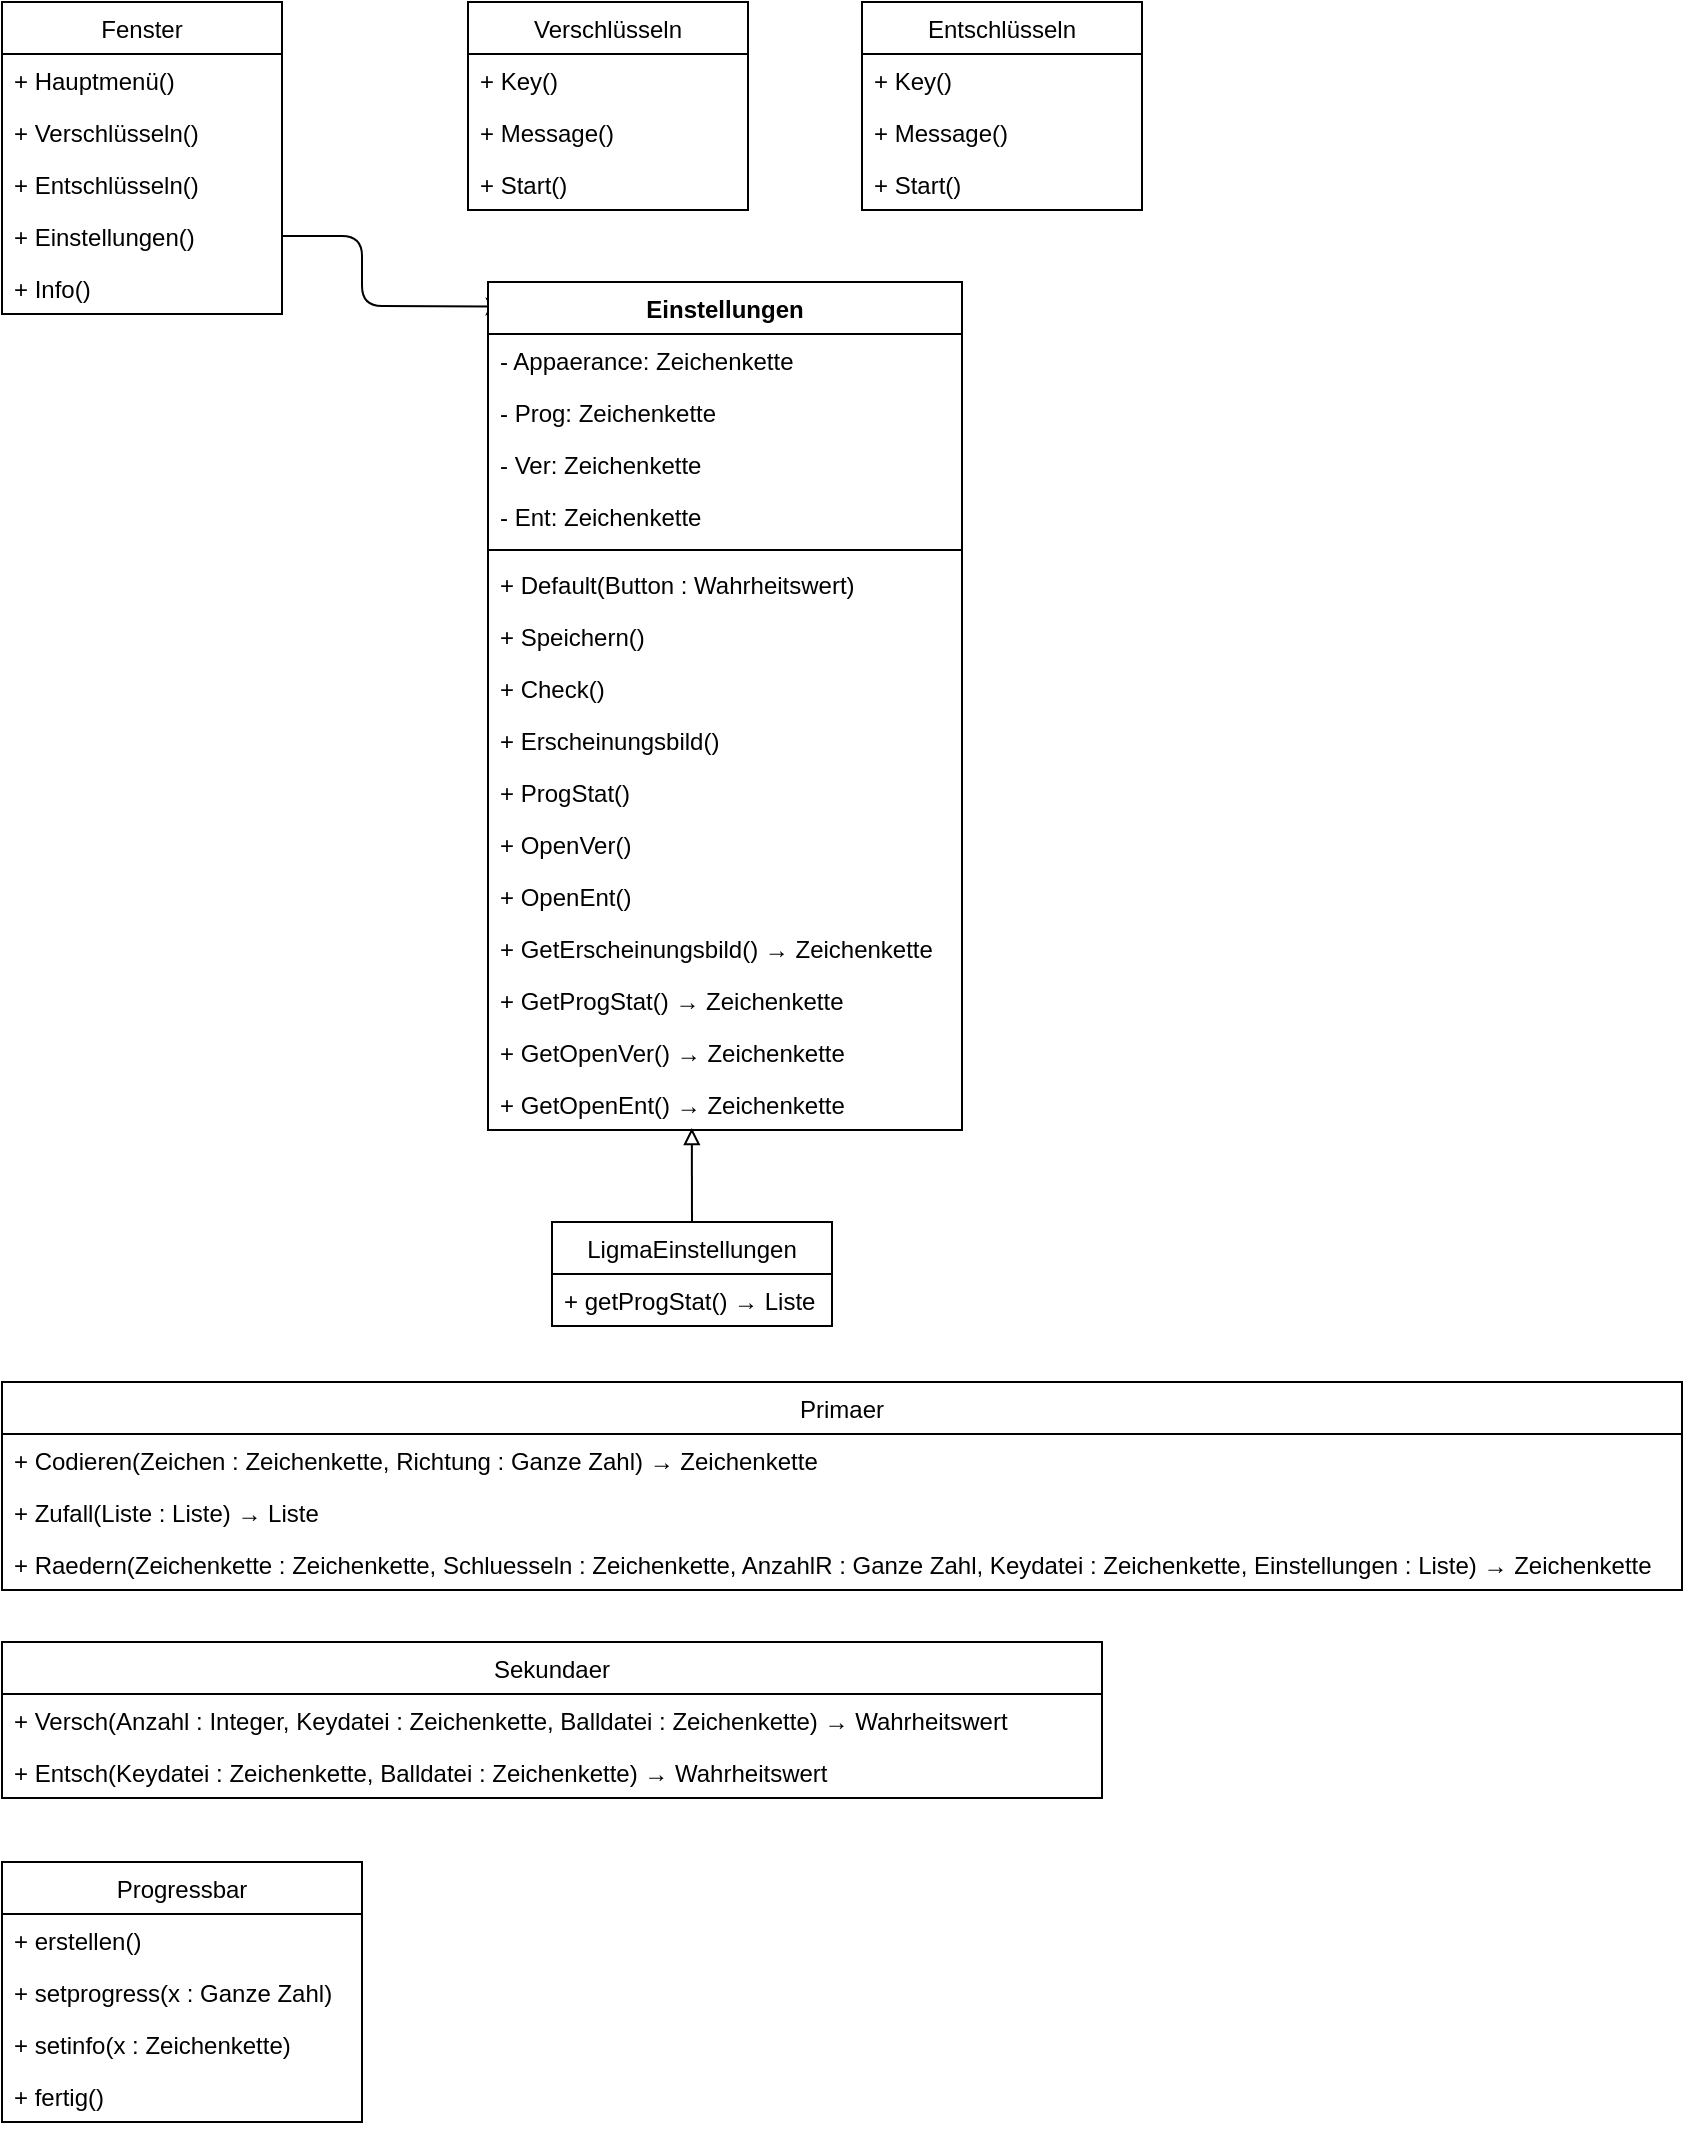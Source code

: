 <mxfile version="24.2.5" type="device">
  <diagram id="fs5gtP92zrj-OW9zUDLX" name="Seite-1">
    <mxGraphModel dx="1194" dy="853" grid="1" gridSize="10" guides="1" tooltips="1" connect="1" arrows="1" fold="1" page="1" pageScale="1" pageWidth="922" pageHeight="1169" math="0" shadow="0">
      <root>
        <mxCell id="0" />
        <mxCell id="1" parent="0" />
        <mxCell id="2" value="Fenster" style="swimlane;fontStyle=0;childLayout=stackLayout;horizontal=1;startSize=26;fillColor=none;horizontalStack=0;resizeParent=1;resizeParentMax=0;resizeLast=0;collapsible=1;marginBottom=0;" parent="1" vertex="1">
          <mxGeometry x="40" y="40" width="140" height="156" as="geometry" />
        </mxCell>
        <mxCell id="3" value="+ Hauptmenü()" style="text;strokeColor=none;fillColor=none;align=left;verticalAlign=top;spacingLeft=4;spacingRight=4;overflow=hidden;rotatable=0;points=[[0,0.5],[1,0.5]];portConstraint=eastwest;" parent="2" vertex="1">
          <mxGeometry y="26" width="140" height="26" as="geometry" />
        </mxCell>
        <mxCell id="4" value="+ Verschlüsseln()" style="text;strokeColor=none;fillColor=none;align=left;verticalAlign=top;spacingLeft=4;spacingRight=4;overflow=hidden;rotatable=0;points=[[0,0.5],[1,0.5]];portConstraint=eastwest;" parent="2" vertex="1">
          <mxGeometry y="52" width="140" height="26" as="geometry" />
        </mxCell>
        <mxCell id="5" value="+ Entschlüsseln()" style="text;strokeColor=none;fillColor=none;align=left;verticalAlign=top;spacingLeft=4;spacingRight=4;overflow=hidden;rotatable=0;points=[[0,0.5],[1,0.5]];portConstraint=eastwest;" parent="2" vertex="1">
          <mxGeometry y="78" width="140" height="26" as="geometry" />
        </mxCell>
        <mxCell id="6" value="+ Einstellungen()" style="text;strokeColor=none;fillColor=none;align=left;verticalAlign=top;spacingLeft=4;spacingRight=4;overflow=hidden;rotatable=0;points=[[0,0.5],[1,0.5]];portConstraint=eastwest;" parent="2" vertex="1">
          <mxGeometry y="104" width="140" height="26" as="geometry" />
        </mxCell>
        <mxCell id="7" value="+ Info()" style="text;strokeColor=none;fillColor=none;align=left;verticalAlign=top;spacingLeft=4;spacingRight=4;overflow=hidden;rotatable=0;points=[[0,0.5],[1,0.5]];portConstraint=eastwest;" parent="2" vertex="1">
          <mxGeometry y="130" width="140" height="26" as="geometry" />
        </mxCell>
        <mxCell id="19" value="Verschlüsseln" style="swimlane;fontStyle=0;childLayout=stackLayout;horizontal=1;startSize=26;fillColor=none;horizontalStack=0;resizeParent=1;resizeParentMax=0;resizeLast=0;collapsible=1;marginBottom=0;" parent="1" vertex="1">
          <mxGeometry x="273" y="40" width="140" height="104" as="geometry" />
        </mxCell>
        <mxCell id="20" value="+ Key()" style="text;strokeColor=none;fillColor=none;align=left;verticalAlign=top;spacingLeft=4;spacingRight=4;overflow=hidden;rotatable=0;points=[[0,0.5],[1,0.5]];portConstraint=eastwest;" parent="19" vertex="1">
          <mxGeometry y="26" width="140" height="26" as="geometry" />
        </mxCell>
        <mxCell id="21" value="+ Message()" style="text;strokeColor=none;fillColor=none;align=left;verticalAlign=top;spacingLeft=4;spacingRight=4;overflow=hidden;rotatable=0;points=[[0,0.5],[1,0.5]];portConstraint=eastwest;" parent="19" vertex="1">
          <mxGeometry y="52" width="140" height="26" as="geometry" />
        </mxCell>
        <mxCell id="22" value="+ Start()" style="text;strokeColor=none;fillColor=none;align=left;verticalAlign=top;spacingLeft=4;spacingRight=4;overflow=hidden;rotatable=0;points=[[0,0.5],[1,0.5]];portConstraint=eastwest;" parent="19" vertex="1">
          <mxGeometry y="78" width="140" height="26" as="geometry" />
        </mxCell>
        <mxCell id="28" value="Entschlüsseln" style="swimlane;fontStyle=0;childLayout=stackLayout;horizontal=1;startSize=26;fillColor=none;horizontalStack=0;resizeParent=1;resizeParentMax=0;resizeLast=0;collapsible=1;marginBottom=0;" parent="1" vertex="1">
          <mxGeometry x="470" y="40" width="140" height="104" as="geometry" />
        </mxCell>
        <mxCell id="29" value="+ Key()" style="text;strokeColor=none;fillColor=none;align=left;verticalAlign=top;spacingLeft=4;spacingRight=4;overflow=hidden;rotatable=0;points=[[0,0.5],[1,0.5]];portConstraint=eastwest;" parent="28" vertex="1">
          <mxGeometry y="26" width="140" height="26" as="geometry" />
        </mxCell>
        <mxCell id="30" value="+ Message()" style="text;strokeColor=none;fillColor=none;align=left;verticalAlign=top;spacingLeft=4;spacingRight=4;overflow=hidden;rotatable=0;points=[[0,0.5],[1,0.5]];portConstraint=eastwest;" parent="28" vertex="1">
          <mxGeometry y="52" width="140" height="26" as="geometry" />
        </mxCell>
        <mxCell id="31" value="+ Start()" style="text;strokeColor=none;fillColor=none;align=left;verticalAlign=top;spacingLeft=4;spacingRight=4;overflow=hidden;rotatable=0;points=[[0,0.5],[1,0.5]];portConstraint=eastwest;" parent="28" vertex="1">
          <mxGeometry y="78" width="140" height="26" as="geometry" />
        </mxCell>
        <mxCell id="33" style="edgeStyle=none;html=1;exitX=1;exitY=0.5;exitDx=0;exitDy=0;entryX=0.033;entryY=0.029;entryDx=0;entryDy=0;entryPerimeter=0;" parent="1" source="6" target="34" edge="1">
          <mxGeometry relative="1" as="geometry">
            <mxPoint x="280" y="266" as="targetPoint" />
            <Array as="points">
              <mxPoint x="220" y="157" />
              <mxPoint x="220" y="192" />
            </Array>
          </mxGeometry>
        </mxCell>
        <mxCell id="34" value="Einstellungen" style="swimlane;fontStyle=1;align=center;verticalAlign=top;childLayout=stackLayout;horizontal=1;startSize=26;horizontalStack=0;resizeParent=1;resizeParentMax=0;resizeLast=0;collapsible=1;marginBottom=0;" parent="1" vertex="1">
          <mxGeometry x="283" y="180" width="237" height="424" as="geometry" />
        </mxCell>
        <mxCell id="38" value="- Appaerance: Zeichenkette" style="text;strokeColor=none;fillColor=none;align=left;verticalAlign=top;spacingLeft=4;spacingRight=4;overflow=hidden;rotatable=0;points=[[0,0.5],[1,0.5]];portConstraint=eastwest;" parent="34" vertex="1">
          <mxGeometry y="26" width="237" height="26" as="geometry" />
        </mxCell>
        <mxCell id="35" value="- Prog: Zeichenkette" style="text;strokeColor=none;fillColor=none;align=left;verticalAlign=top;spacingLeft=4;spacingRight=4;overflow=hidden;rotatable=0;points=[[0,0.5],[1,0.5]];portConstraint=eastwest;" parent="34" vertex="1">
          <mxGeometry y="52" width="237" height="26" as="geometry" />
        </mxCell>
        <mxCell id="39" value="- Ver: Zeichenkette" style="text;strokeColor=none;fillColor=none;align=left;verticalAlign=top;spacingLeft=4;spacingRight=4;overflow=hidden;rotatable=0;points=[[0,0.5],[1,0.5]];portConstraint=eastwest;" parent="34" vertex="1">
          <mxGeometry y="78" width="237" height="26" as="geometry" />
        </mxCell>
        <mxCell id="40" value="- Ent: Zeichenkette" style="text;strokeColor=none;fillColor=none;align=left;verticalAlign=top;spacingLeft=4;spacingRight=4;overflow=hidden;rotatable=0;points=[[0,0.5],[1,0.5]];portConstraint=eastwest;" parent="34" vertex="1">
          <mxGeometry y="104" width="237" height="26" as="geometry" />
        </mxCell>
        <mxCell id="36" value="" style="line;strokeWidth=1;fillColor=none;align=left;verticalAlign=middle;spacingTop=-1;spacingLeft=3;spacingRight=3;rotatable=0;labelPosition=right;points=[];portConstraint=eastwest;strokeColor=inherit;" parent="34" vertex="1">
          <mxGeometry y="130" width="237" height="8" as="geometry" />
        </mxCell>
        <mxCell id="9" value="+ Default(Button : Wahrheitswert)" style="text;strokeColor=none;fillColor=none;align=left;verticalAlign=top;spacingLeft=4;spacingRight=4;overflow=hidden;rotatable=0;points=[[0,0.5],[1,0.5]];portConstraint=eastwest;" parent="34" vertex="1">
          <mxGeometry y="138" width="237" height="26" as="geometry" />
        </mxCell>
        <mxCell id="11" value="+ Speichern()" style="text;strokeColor=none;fillColor=none;align=left;verticalAlign=top;spacingLeft=4;spacingRight=4;overflow=hidden;rotatable=0;points=[[0,0.5],[1,0.5]];portConstraint=eastwest;" parent="34" vertex="1">
          <mxGeometry y="164" width="237" height="26" as="geometry" />
        </mxCell>
        <mxCell id="12" value="+ Check()" style="text;strokeColor=none;fillColor=none;align=left;verticalAlign=top;spacingLeft=4;spacingRight=4;overflow=hidden;rotatable=0;points=[[0,0.5],[1,0.5]];portConstraint=eastwest;" parent="34" vertex="1">
          <mxGeometry y="190" width="237" height="26" as="geometry" />
        </mxCell>
        <mxCell id="13" value="+ Erscheinungsbild()" style="text;strokeColor=none;fillColor=none;align=left;verticalAlign=top;spacingLeft=4;spacingRight=4;overflow=hidden;rotatable=0;points=[[0,0.5],[1,0.5]];portConstraint=eastwest;" parent="34" vertex="1">
          <mxGeometry y="216" width="237" height="26" as="geometry" />
        </mxCell>
        <mxCell id="14" value="+ ProgStat()" style="text;strokeColor=none;fillColor=none;align=left;verticalAlign=top;spacingLeft=4;spacingRight=4;overflow=hidden;rotatable=0;points=[[0,0.5],[1,0.5]];portConstraint=eastwest;" parent="34" vertex="1">
          <mxGeometry y="242" width="237" height="26" as="geometry" />
        </mxCell>
        <mxCell id="15" value="+ OpenVer()" style="text;strokeColor=none;fillColor=none;align=left;verticalAlign=top;spacingLeft=4;spacingRight=4;overflow=hidden;rotatable=0;points=[[0,0.5],[1,0.5]];portConstraint=eastwest;" parent="34" vertex="1">
          <mxGeometry y="268" width="237" height="26" as="geometry" />
        </mxCell>
        <mxCell id="16" value="+ OpenEnt()" style="text;strokeColor=none;fillColor=none;align=left;verticalAlign=top;spacingLeft=4;spacingRight=4;overflow=hidden;rotatable=0;points=[[0,0.5],[1,0.5]];portConstraint=eastwest;" parent="34" vertex="1">
          <mxGeometry y="294" width="237" height="26" as="geometry" />
        </mxCell>
        <mxCell id="A8qvJ3Gyl2uDVsZ4zwVa-71" value="+ GetErscheinungsbild() → Zeichenkette" style="text;strokeColor=none;fillColor=none;align=left;verticalAlign=top;spacingLeft=4;spacingRight=4;overflow=hidden;rotatable=0;points=[[0,0.5],[1,0.5]];portConstraint=eastwest;" parent="34" vertex="1">
          <mxGeometry y="320" width="237" height="26" as="geometry" />
        </mxCell>
        <mxCell id="A8qvJ3Gyl2uDVsZ4zwVa-72" value="+ GetProgStat() → Zeichenkette" style="text;strokeColor=none;fillColor=none;align=left;verticalAlign=top;spacingLeft=4;spacingRight=4;overflow=hidden;rotatable=0;points=[[0,0.5],[1,0.5]];portConstraint=eastwest;" parent="34" vertex="1">
          <mxGeometry y="346" width="237" height="26" as="geometry" />
        </mxCell>
        <mxCell id="A8qvJ3Gyl2uDVsZ4zwVa-73" value="+ GetOpenVer() → Zeichenkette" style="text;strokeColor=none;fillColor=none;align=left;verticalAlign=top;spacingLeft=4;spacingRight=4;overflow=hidden;rotatable=0;points=[[0,0.5],[1,0.5]];portConstraint=eastwest;" parent="34" vertex="1">
          <mxGeometry y="372" width="237" height="26" as="geometry" />
        </mxCell>
        <mxCell id="A8qvJ3Gyl2uDVsZ4zwVa-74" value="+ GetOpenEnt() → Zeichenkette" style="text;strokeColor=none;fillColor=none;align=left;verticalAlign=top;spacingLeft=4;spacingRight=4;overflow=hidden;rotatable=0;points=[[0,0.5],[1,0.5]];portConstraint=eastwest;" parent="34" vertex="1">
          <mxGeometry y="398" width="237" height="26" as="geometry" />
        </mxCell>
        <mxCell id="45" style="edgeStyle=none;html=1;exitX=0.5;exitY=0;exitDx=0;exitDy=0;endArrow=block;endFill=0;entryX=0.43;entryY=0.962;entryDx=0;entryDy=0;entryPerimeter=0;" parent="1" source="41" target="A8qvJ3Gyl2uDVsZ4zwVa-74" edge="1">
          <mxGeometry relative="1" as="geometry">
            <mxPoint x="380" y="580" as="targetPoint" />
          </mxGeometry>
        </mxCell>
        <mxCell id="41" value="LigmaEinstellungen" style="swimlane;fontStyle=0;childLayout=stackLayout;horizontal=1;startSize=26;fillColor=none;horizontalStack=0;resizeParent=1;resizeParentMax=0;resizeLast=0;collapsible=1;marginBottom=0;" parent="1" vertex="1">
          <mxGeometry x="315" y="650" width="140" height="52" as="geometry" />
        </mxCell>
        <mxCell id="42" value="+ getProgStat() → Liste" style="text;strokeColor=none;fillColor=none;align=left;verticalAlign=top;spacingLeft=4;spacingRight=4;overflow=hidden;rotatable=0;points=[[0,0.5],[1,0.5]];portConstraint=eastwest;" parent="41" vertex="1">
          <mxGeometry y="26" width="140" height="26" as="geometry" />
        </mxCell>
        <mxCell id="58" value="Primaer" style="swimlane;fontStyle=0;childLayout=stackLayout;horizontal=1;startSize=26;fillColor=none;horizontalStack=0;resizeParent=1;resizeParentMax=0;resizeLast=0;collapsible=1;marginBottom=0;" parent="1" vertex="1">
          <mxGeometry x="40" y="730" width="840" height="104" as="geometry" />
        </mxCell>
        <mxCell id="59" value="+ Codieren(Zeichen : Zeichenkette, Richtung : Ganze Zahl) → Zeichenkette" style="text;strokeColor=none;fillColor=none;align=left;verticalAlign=top;spacingLeft=4;spacingRight=4;overflow=hidden;rotatable=0;points=[[0,0.5],[1,0.5]];portConstraint=eastwest;" parent="58" vertex="1">
          <mxGeometry y="26" width="840" height="26" as="geometry" />
        </mxCell>
        <mxCell id="60" value="+ Zufall(Liste : Liste) → Liste" style="text;strokeColor=none;fillColor=none;align=left;verticalAlign=top;spacingLeft=4;spacingRight=4;overflow=hidden;rotatable=0;points=[[0,0.5],[1,0.5]];portConstraint=eastwest;" parent="58" vertex="1">
          <mxGeometry y="52" width="840" height="26" as="geometry" />
        </mxCell>
        <mxCell id="61" value="+ Raedern(Zeichenkette : Zeichenkette, Schluesseln : Zeichenkette, AnzahlR : Ganze Zahl, Keydatei : Zeichenkette, Einstellungen : Liste) → Zeichenkette" style="text;strokeColor=none;fillColor=none;align=left;verticalAlign=top;spacingLeft=4;spacingRight=4;overflow=hidden;rotatable=0;points=[[0,0.5],[1,0.5]];portConstraint=eastwest;" parent="58" vertex="1">
          <mxGeometry y="78" width="840" height="26" as="geometry" />
        </mxCell>
        <mxCell id="62" value="Sekundaer" style="swimlane;fontStyle=0;childLayout=stackLayout;horizontal=1;startSize=26;fillColor=none;horizontalStack=0;resizeParent=1;resizeParentMax=0;resizeLast=0;collapsible=1;marginBottom=0;" parent="1" vertex="1">
          <mxGeometry x="40" y="860" width="550" height="78" as="geometry" />
        </mxCell>
        <mxCell id="64" value="+ Versch(Anzahl : Integer, Keydatei : Zeichenkette, Balldatei : Zeichenkette) → Wahrheitswert" style="text;strokeColor=none;fillColor=none;align=left;verticalAlign=top;spacingLeft=4;spacingRight=4;overflow=hidden;rotatable=0;points=[[0,0.5],[1,0.5]];portConstraint=eastwest;" parent="62" vertex="1">
          <mxGeometry y="26" width="550" height="26" as="geometry" />
        </mxCell>
        <mxCell id="66" value="+ Entsch(Keydatei : Zeichenkette, Balldatei : Zeichenkette) → Wahrheitswert" style="text;strokeColor=none;fillColor=none;align=left;verticalAlign=top;spacingLeft=4;spacingRight=4;overflow=hidden;rotatable=0;points=[[0,0.5],[1,0.5]];portConstraint=eastwest;" parent="62" vertex="1">
          <mxGeometry y="52" width="550" height="26" as="geometry" />
        </mxCell>
        <mxCell id="67" value="Progressbar" style="swimlane;fontStyle=0;childLayout=stackLayout;horizontal=1;startSize=26;fillColor=none;horizontalStack=0;resizeParent=1;resizeParentMax=0;resizeLast=0;collapsible=1;marginBottom=0;" parent="1" vertex="1">
          <mxGeometry x="40" y="970" width="180" height="130" as="geometry" />
        </mxCell>
        <mxCell id="68" value="+ erstellen()" style="text;strokeColor=none;fillColor=none;align=left;verticalAlign=top;spacingLeft=4;spacingRight=4;overflow=hidden;rotatable=0;points=[[0,0.5],[1,0.5]];portConstraint=eastwest;" parent="67" vertex="1">
          <mxGeometry y="26" width="180" height="26" as="geometry" />
        </mxCell>
        <mxCell id="69" value="+ setprogress(x : Ganze Zahl)" style="text;strokeColor=none;fillColor=none;align=left;verticalAlign=top;spacingLeft=4;spacingRight=4;overflow=hidden;rotatable=0;points=[[0,0.5],[1,0.5]];portConstraint=eastwest;" parent="67" vertex="1">
          <mxGeometry y="52" width="180" height="26" as="geometry" />
        </mxCell>
        <mxCell id="70" value="+ setinfo(x : Zeichenkette)" style="text;strokeColor=none;fillColor=none;align=left;verticalAlign=top;spacingLeft=4;spacingRight=4;overflow=hidden;rotatable=0;points=[[0,0.5],[1,0.5]];portConstraint=eastwest;" parent="67" vertex="1">
          <mxGeometry y="78" width="180" height="26" as="geometry" />
        </mxCell>
        <mxCell id="71" value="+ fertig()" style="text;strokeColor=none;fillColor=none;align=left;verticalAlign=top;spacingLeft=4;spacingRight=4;overflow=hidden;rotatable=0;points=[[0,0.5],[1,0.5]];portConstraint=eastwest;" parent="67" vertex="1">
          <mxGeometry y="104" width="180" height="26" as="geometry" />
        </mxCell>
      </root>
    </mxGraphModel>
  </diagram>
</mxfile>
